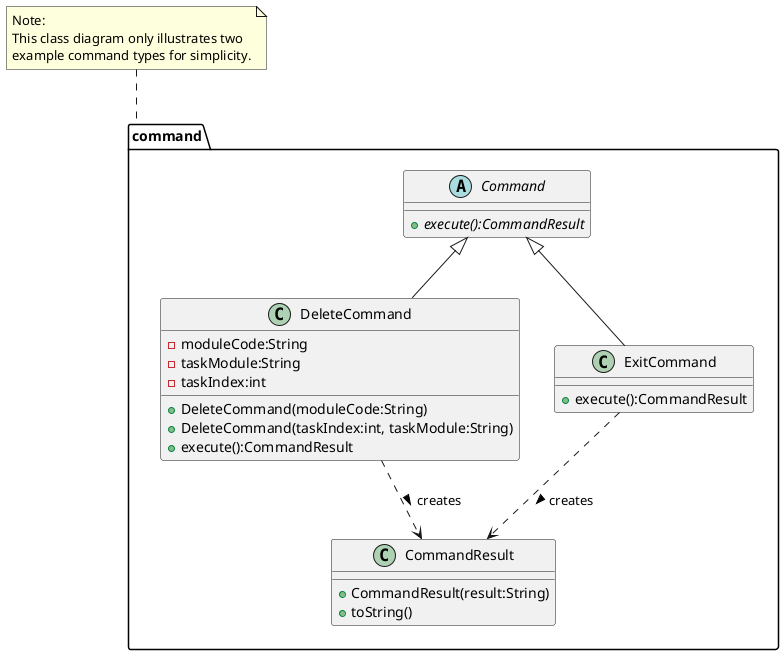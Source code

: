 @startuml
'https://plantuml.com/class-diagram
package command {
    abstract class Command
    class DeleteCommand

    Command <|-- DeleteCommand
    Command <|-- ExitCommand
    DeleteCommand ..> CommandResult :creates >
    ExitCommand ..> CommandResult :creates >

    abstract class Command {
        +execute():CommandResult {abstract}
    }

    class DeleteCommand {
    -moduleCode:String
    -taskModule:String
    -taskIndex:int
    +DeleteCommand(moduleCode:String)
    +DeleteCommand(taskIndex:int, taskModule:String)
    +execute():CommandResult
    }

    class ExitCommand {
    +execute():CommandResult
    }

    class CommandResult {
    +CommandResult(result:String)
    +toString()
    }
}

note top of command
Note:
This class diagram only illustrates two
example command types for simplicity.
end note

@enduml